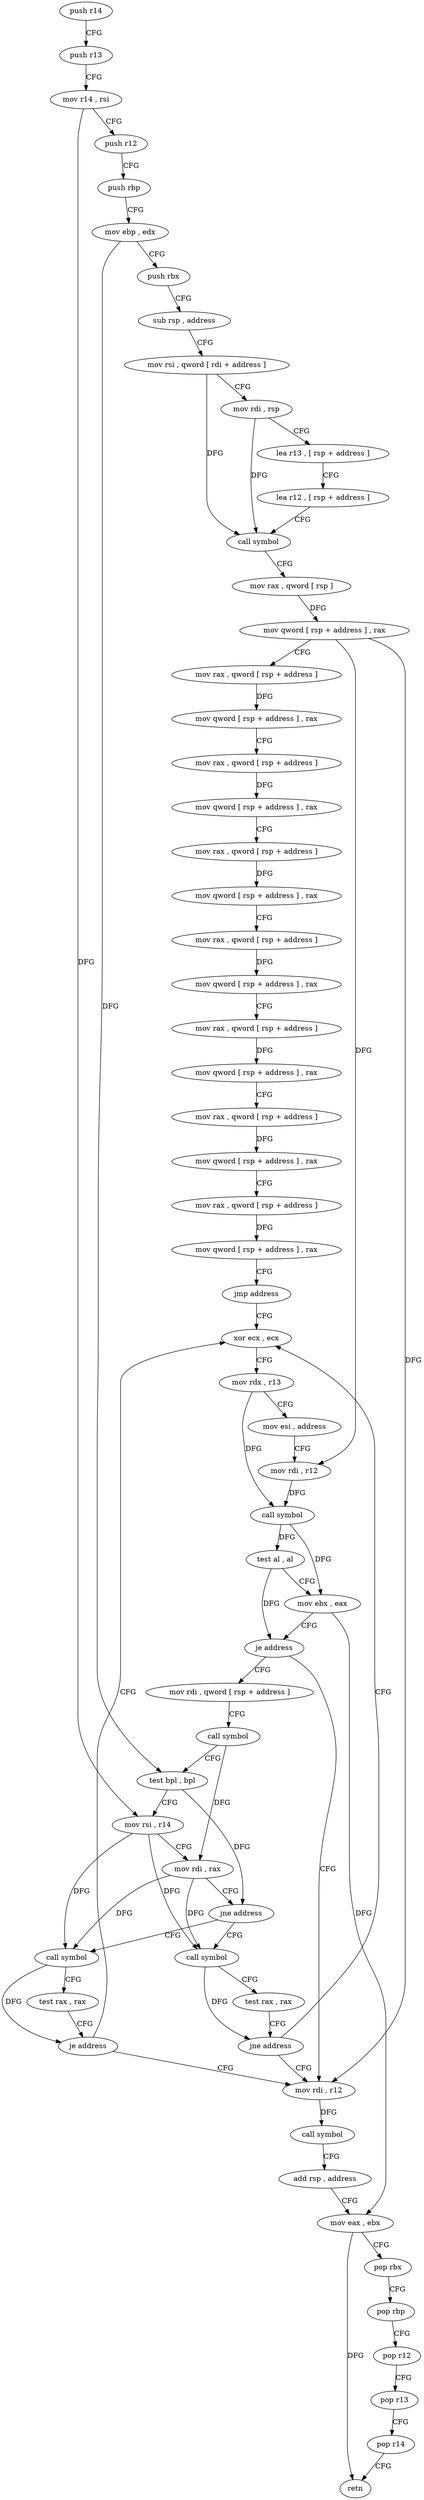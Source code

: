 digraph "func" {
"87072" [label = "push r14" ]
"87074" [label = "push r13" ]
"87076" [label = "mov r14 , rsi" ]
"87079" [label = "push r12" ]
"87081" [label = "push rbp" ]
"87082" [label = "mov ebp , edx" ]
"87084" [label = "push rbx" ]
"87085" [label = "sub rsp , address" ]
"87092" [label = "mov rsi , qword [ rdi + address ]" ]
"87096" [label = "mov rdi , rsp" ]
"87099" [label = "lea r13 , [ rsp + address ]" ]
"87104" [label = "lea r12 , [ rsp + address ]" ]
"87109" [label = "call symbol" ]
"87114" [label = "mov rax , qword [ rsp ]" ]
"87118" [label = "mov qword [ rsp + address ] , rax" ]
"87123" [label = "mov rax , qword [ rsp + address ]" ]
"87128" [label = "mov qword [ rsp + address ] , rax" ]
"87133" [label = "mov rax , qword [ rsp + address ]" ]
"87138" [label = "mov qword [ rsp + address ] , rax" ]
"87143" [label = "mov rax , qword [ rsp + address ]" ]
"87148" [label = "mov qword [ rsp + address ] , rax" ]
"87153" [label = "mov rax , qword [ rsp + address ]" ]
"87158" [label = "mov qword [ rsp + address ] , rax" ]
"87163" [label = "mov rax , qword [ rsp + address ]" ]
"87168" [label = "mov qword [ rsp + address ] , rax" ]
"87173" [label = "mov rax , qword [ rsp + address ]" ]
"87178" [label = "mov qword [ rsp + address ] , rax" ]
"87186" [label = "mov rax , qword [ rsp + address ]" ]
"87191" [label = "mov qword [ rsp + address ] , rax" ]
"87199" [label = "jmp address" ]
"87218" [label = "xor ecx , ecx" ]
"87220" [label = "mov rdx , r13" ]
"87223" [label = "mov esi , address" ]
"87228" [label = "mov rdi , r12" ]
"87231" [label = "call symbol" ]
"87236" [label = "test al , al" ]
"87238" [label = "mov ebx , eax" ]
"87240" [label = "je address" ]
"87273" [label = "mov rdi , r12" ]
"87242" [label = "mov rdi , qword [ rsp + address ]" ]
"87276" [label = "call symbol" ]
"87281" [label = "add rsp , address" ]
"87288" [label = "mov eax , ebx" ]
"87290" [label = "pop rbx" ]
"87291" [label = "pop rbp" ]
"87292" [label = "pop r12" ]
"87294" [label = "pop r13" ]
"87296" [label = "pop r14" ]
"87298" [label = "retn" ]
"87247" [label = "call symbol" ]
"87252" [label = "test bpl , bpl" ]
"87255" [label = "mov rsi , r14" ]
"87258" [label = "mov rdi , rax" ]
"87261" [label = "jne address" ]
"87208" [label = "call symbol" ]
"87263" [label = "call symbol" ]
"87213" [label = "test rax , rax" ]
"87216" [label = "jne address" ]
"87268" [label = "test rax , rax" ]
"87271" [label = "je address" ]
"87072" -> "87074" [ label = "CFG" ]
"87074" -> "87076" [ label = "CFG" ]
"87076" -> "87079" [ label = "CFG" ]
"87076" -> "87255" [ label = "DFG" ]
"87079" -> "87081" [ label = "CFG" ]
"87081" -> "87082" [ label = "CFG" ]
"87082" -> "87084" [ label = "CFG" ]
"87082" -> "87252" [ label = "DFG" ]
"87084" -> "87085" [ label = "CFG" ]
"87085" -> "87092" [ label = "CFG" ]
"87092" -> "87096" [ label = "CFG" ]
"87092" -> "87109" [ label = "DFG" ]
"87096" -> "87099" [ label = "CFG" ]
"87096" -> "87109" [ label = "DFG" ]
"87099" -> "87104" [ label = "CFG" ]
"87104" -> "87109" [ label = "CFG" ]
"87109" -> "87114" [ label = "CFG" ]
"87114" -> "87118" [ label = "DFG" ]
"87118" -> "87123" [ label = "CFG" ]
"87118" -> "87228" [ label = "DFG" ]
"87118" -> "87273" [ label = "DFG" ]
"87123" -> "87128" [ label = "DFG" ]
"87128" -> "87133" [ label = "CFG" ]
"87133" -> "87138" [ label = "DFG" ]
"87138" -> "87143" [ label = "CFG" ]
"87143" -> "87148" [ label = "DFG" ]
"87148" -> "87153" [ label = "CFG" ]
"87153" -> "87158" [ label = "DFG" ]
"87158" -> "87163" [ label = "CFG" ]
"87163" -> "87168" [ label = "DFG" ]
"87168" -> "87173" [ label = "CFG" ]
"87173" -> "87178" [ label = "DFG" ]
"87178" -> "87186" [ label = "CFG" ]
"87186" -> "87191" [ label = "DFG" ]
"87191" -> "87199" [ label = "CFG" ]
"87199" -> "87218" [ label = "CFG" ]
"87218" -> "87220" [ label = "CFG" ]
"87220" -> "87223" [ label = "CFG" ]
"87220" -> "87231" [ label = "DFG" ]
"87223" -> "87228" [ label = "CFG" ]
"87228" -> "87231" [ label = "DFG" ]
"87231" -> "87236" [ label = "DFG" ]
"87231" -> "87238" [ label = "DFG" ]
"87236" -> "87238" [ label = "CFG" ]
"87236" -> "87240" [ label = "DFG" ]
"87238" -> "87240" [ label = "CFG" ]
"87238" -> "87288" [ label = "DFG" ]
"87240" -> "87273" [ label = "CFG" ]
"87240" -> "87242" [ label = "CFG" ]
"87273" -> "87276" [ label = "DFG" ]
"87242" -> "87247" [ label = "CFG" ]
"87276" -> "87281" [ label = "CFG" ]
"87281" -> "87288" [ label = "CFG" ]
"87288" -> "87290" [ label = "CFG" ]
"87288" -> "87298" [ label = "DFG" ]
"87290" -> "87291" [ label = "CFG" ]
"87291" -> "87292" [ label = "CFG" ]
"87292" -> "87294" [ label = "CFG" ]
"87294" -> "87296" [ label = "CFG" ]
"87296" -> "87298" [ label = "CFG" ]
"87247" -> "87252" [ label = "CFG" ]
"87247" -> "87258" [ label = "DFG" ]
"87252" -> "87255" [ label = "CFG" ]
"87252" -> "87261" [ label = "DFG" ]
"87255" -> "87258" [ label = "CFG" ]
"87255" -> "87208" [ label = "DFG" ]
"87255" -> "87263" [ label = "DFG" ]
"87258" -> "87261" [ label = "CFG" ]
"87258" -> "87208" [ label = "DFG" ]
"87258" -> "87263" [ label = "DFG" ]
"87261" -> "87208" [ label = "CFG" ]
"87261" -> "87263" [ label = "CFG" ]
"87208" -> "87213" [ label = "CFG" ]
"87208" -> "87216" [ label = "DFG" ]
"87263" -> "87268" [ label = "CFG" ]
"87263" -> "87271" [ label = "DFG" ]
"87213" -> "87216" [ label = "CFG" ]
"87216" -> "87273" [ label = "CFG" ]
"87216" -> "87218" [ label = "CFG" ]
"87268" -> "87271" [ label = "CFG" ]
"87271" -> "87218" [ label = "CFG" ]
"87271" -> "87273" [ label = "CFG" ]
}

